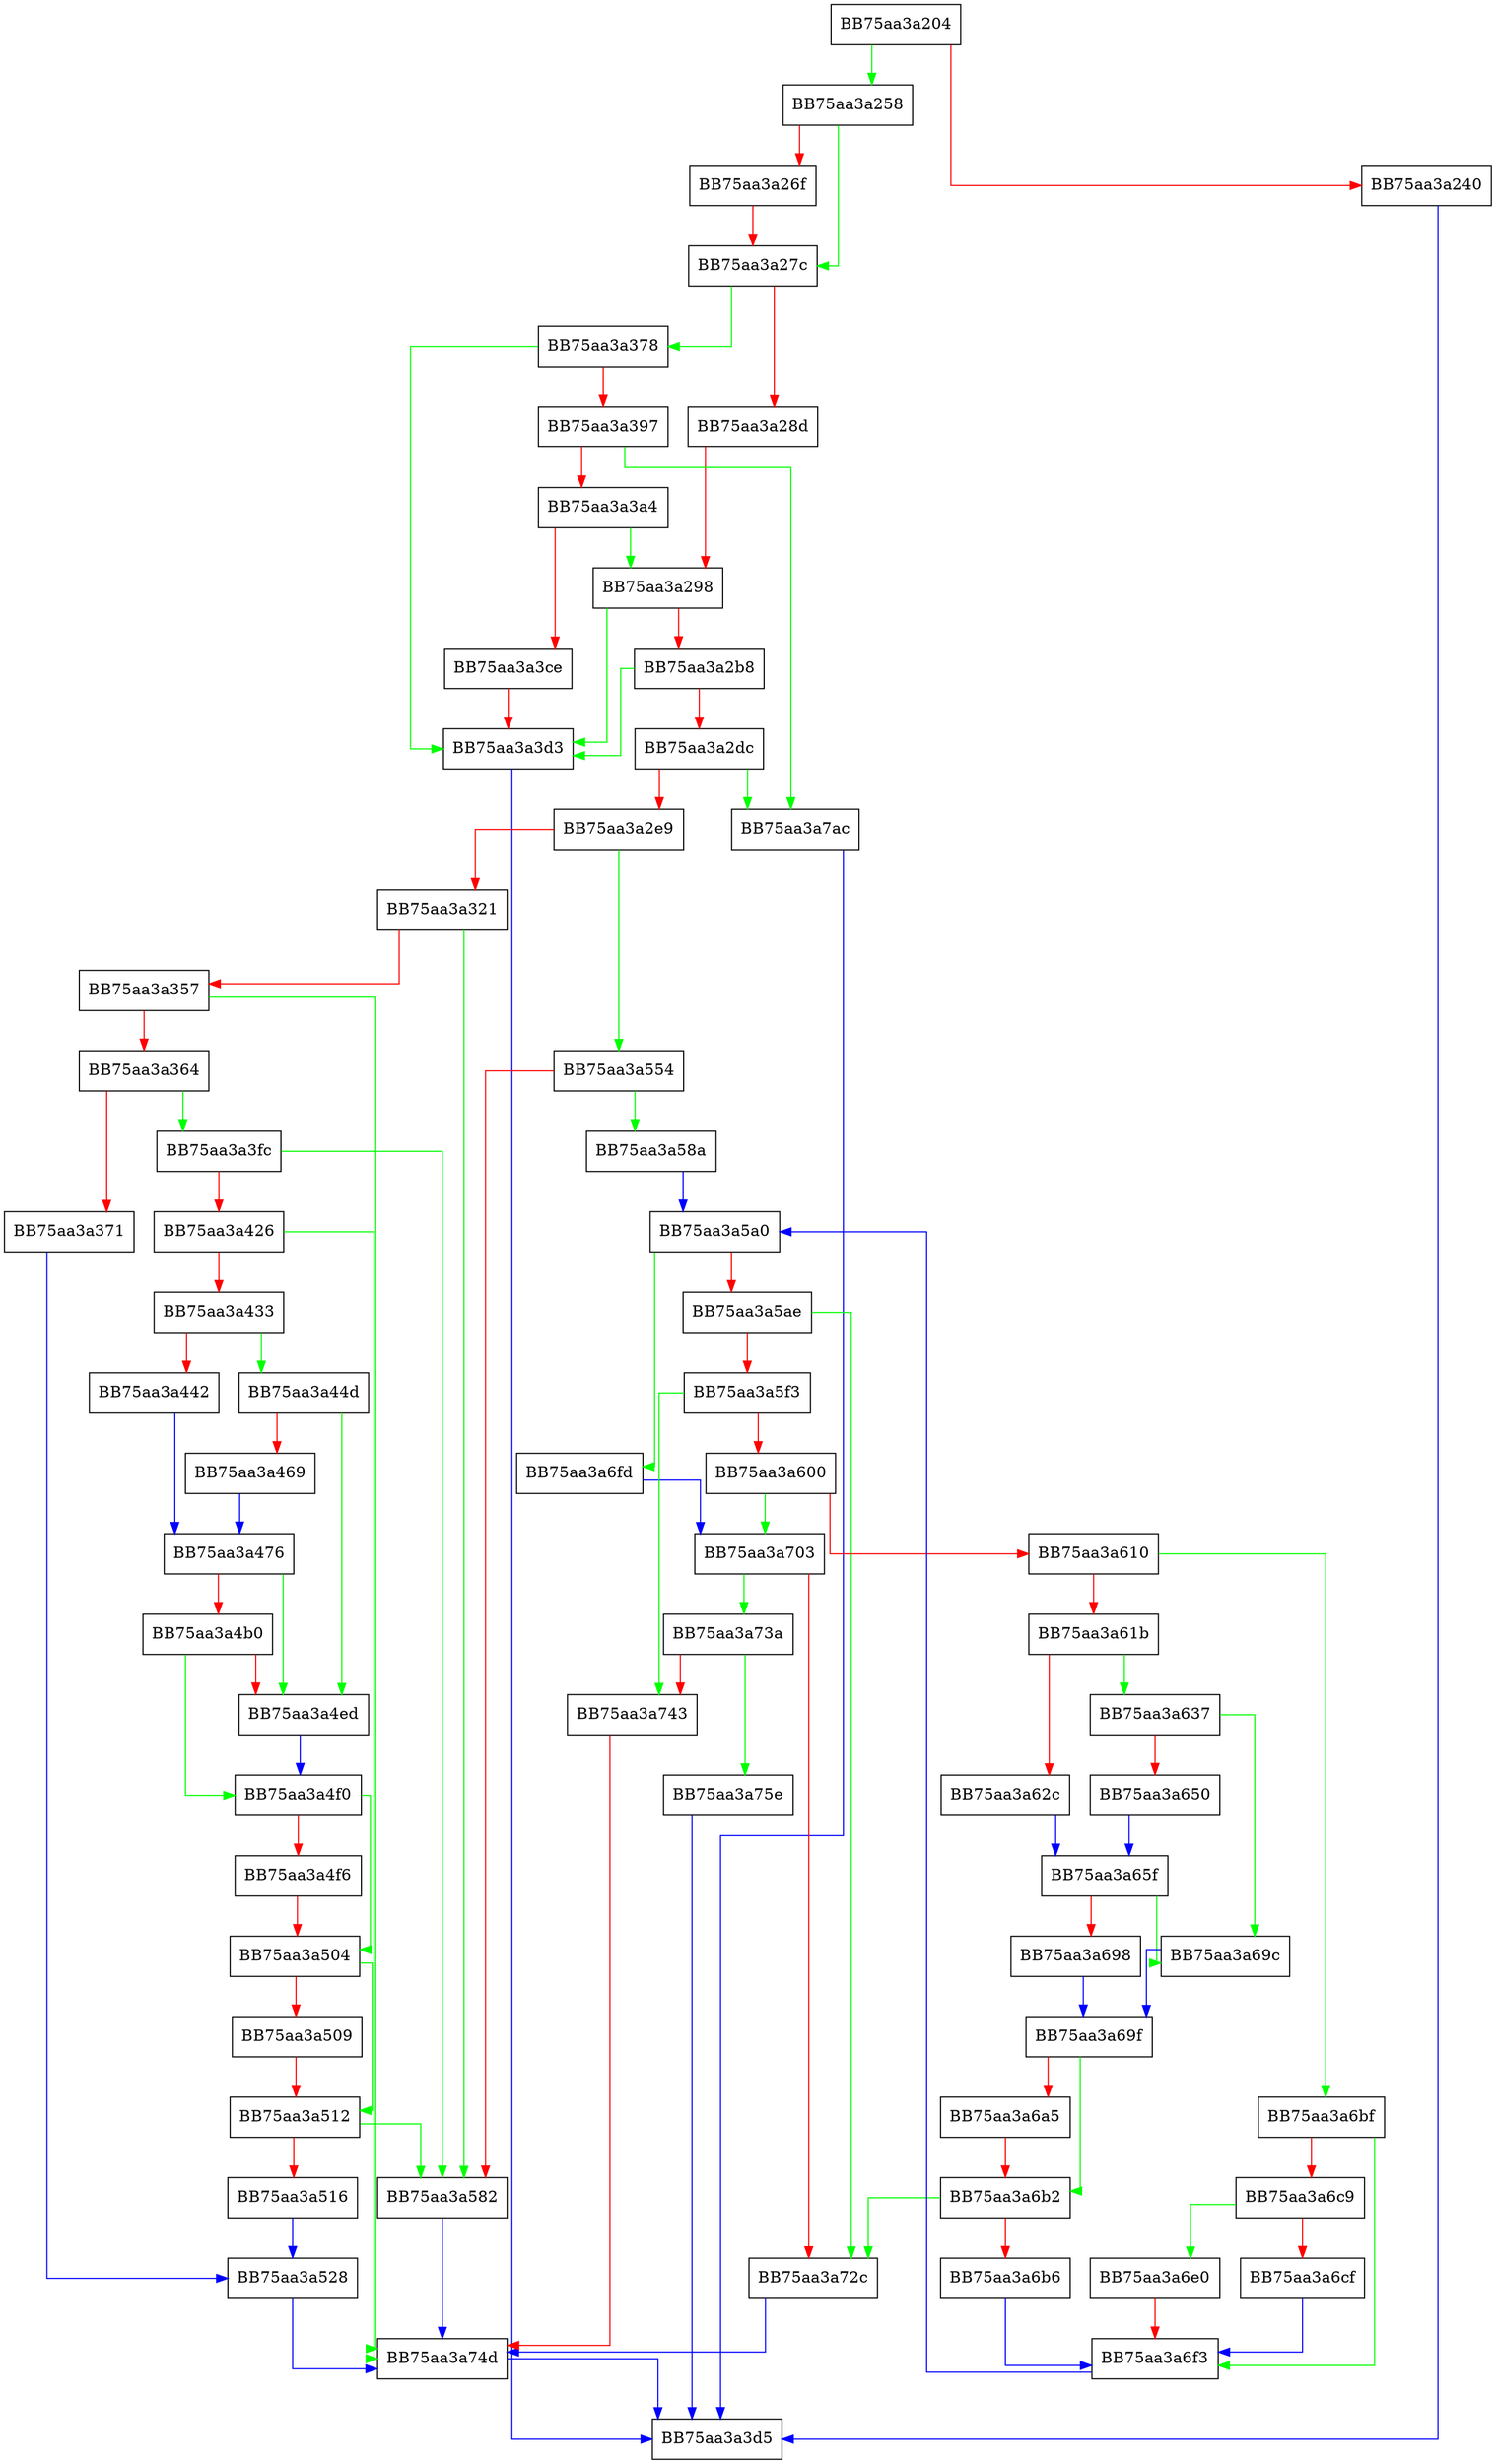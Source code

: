 digraph match {
  node [shape="box"];
  graph [splines=ortho];
  BB75aa3a204 -> BB75aa3a258 [color="green"];
  BB75aa3a204 -> BB75aa3a240 [color="red"];
  BB75aa3a240 -> BB75aa3a3d5 [color="blue"];
  BB75aa3a258 -> BB75aa3a27c [color="green"];
  BB75aa3a258 -> BB75aa3a26f [color="red"];
  BB75aa3a26f -> BB75aa3a27c [color="red"];
  BB75aa3a27c -> BB75aa3a378 [color="green"];
  BB75aa3a27c -> BB75aa3a28d [color="red"];
  BB75aa3a28d -> BB75aa3a298 [color="red"];
  BB75aa3a298 -> BB75aa3a3d3 [color="green"];
  BB75aa3a298 -> BB75aa3a2b8 [color="red"];
  BB75aa3a2b8 -> BB75aa3a3d3 [color="green"];
  BB75aa3a2b8 -> BB75aa3a2dc [color="red"];
  BB75aa3a2dc -> BB75aa3a7ac [color="green"];
  BB75aa3a2dc -> BB75aa3a2e9 [color="red"];
  BB75aa3a2e9 -> BB75aa3a554 [color="green"];
  BB75aa3a2e9 -> BB75aa3a321 [color="red"];
  BB75aa3a321 -> BB75aa3a582 [color="green"];
  BB75aa3a321 -> BB75aa3a357 [color="red"];
  BB75aa3a357 -> BB75aa3a74d [color="green"];
  BB75aa3a357 -> BB75aa3a364 [color="red"];
  BB75aa3a364 -> BB75aa3a3fc [color="green"];
  BB75aa3a364 -> BB75aa3a371 [color="red"];
  BB75aa3a371 -> BB75aa3a528 [color="blue"];
  BB75aa3a378 -> BB75aa3a3d3 [color="green"];
  BB75aa3a378 -> BB75aa3a397 [color="red"];
  BB75aa3a397 -> BB75aa3a7ac [color="green"];
  BB75aa3a397 -> BB75aa3a3a4 [color="red"];
  BB75aa3a3a4 -> BB75aa3a298 [color="green"];
  BB75aa3a3a4 -> BB75aa3a3ce [color="red"];
  BB75aa3a3ce -> BB75aa3a3d3 [color="red"];
  BB75aa3a3d3 -> BB75aa3a3d5 [color="blue"];
  BB75aa3a3fc -> BB75aa3a582 [color="green"];
  BB75aa3a3fc -> BB75aa3a426 [color="red"];
  BB75aa3a426 -> BB75aa3a74d [color="green"];
  BB75aa3a426 -> BB75aa3a433 [color="red"];
  BB75aa3a433 -> BB75aa3a44d [color="green"];
  BB75aa3a433 -> BB75aa3a442 [color="red"];
  BB75aa3a442 -> BB75aa3a476 [color="blue"];
  BB75aa3a44d -> BB75aa3a4ed [color="green"];
  BB75aa3a44d -> BB75aa3a469 [color="red"];
  BB75aa3a469 -> BB75aa3a476 [color="blue"];
  BB75aa3a476 -> BB75aa3a4ed [color="green"];
  BB75aa3a476 -> BB75aa3a4b0 [color="red"];
  BB75aa3a4b0 -> BB75aa3a4f0 [color="green"];
  BB75aa3a4b0 -> BB75aa3a4ed [color="red"];
  BB75aa3a4ed -> BB75aa3a4f0 [color="blue"];
  BB75aa3a4f0 -> BB75aa3a504 [color="green"];
  BB75aa3a4f0 -> BB75aa3a4f6 [color="red"];
  BB75aa3a4f6 -> BB75aa3a504 [color="red"];
  BB75aa3a504 -> BB75aa3a512 [color="green"];
  BB75aa3a504 -> BB75aa3a509 [color="red"];
  BB75aa3a509 -> BB75aa3a512 [color="red"];
  BB75aa3a512 -> BB75aa3a582 [color="green"];
  BB75aa3a512 -> BB75aa3a516 [color="red"];
  BB75aa3a516 -> BB75aa3a528 [color="blue"];
  BB75aa3a528 -> BB75aa3a74d [color="blue"];
  BB75aa3a554 -> BB75aa3a58a [color="green"];
  BB75aa3a554 -> BB75aa3a582 [color="red"];
  BB75aa3a582 -> BB75aa3a74d [color="blue"];
  BB75aa3a58a -> BB75aa3a5a0 [color="blue"];
  BB75aa3a5a0 -> BB75aa3a6fd [color="green"];
  BB75aa3a5a0 -> BB75aa3a5ae [color="red"];
  BB75aa3a5ae -> BB75aa3a72c [color="green"];
  BB75aa3a5ae -> BB75aa3a5f3 [color="red"];
  BB75aa3a5f3 -> BB75aa3a743 [color="green"];
  BB75aa3a5f3 -> BB75aa3a600 [color="red"];
  BB75aa3a600 -> BB75aa3a703 [color="green"];
  BB75aa3a600 -> BB75aa3a610 [color="red"];
  BB75aa3a610 -> BB75aa3a6bf [color="green"];
  BB75aa3a610 -> BB75aa3a61b [color="red"];
  BB75aa3a61b -> BB75aa3a637 [color="green"];
  BB75aa3a61b -> BB75aa3a62c [color="red"];
  BB75aa3a62c -> BB75aa3a65f [color="blue"];
  BB75aa3a637 -> BB75aa3a69c [color="green"];
  BB75aa3a637 -> BB75aa3a650 [color="red"];
  BB75aa3a650 -> BB75aa3a65f [color="blue"];
  BB75aa3a65f -> BB75aa3a69c [color="green"];
  BB75aa3a65f -> BB75aa3a698 [color="red"];
  BB75aa3a698 -> BB75aa3a69f [color="blue"];
  BB75aa3a69c -> BB75aa3a69f [color="blue"];
  BB75aa3a69f -> BB75aa3a6b2 [color="green"];
  BB75aa3a69f -> BB75aa3a6a5 [color="red"];
  BB75aa3a6a5 -> BB75aa3a6b2 [color="red"];
  BB75aa3a6b2 -> BB75aa3a72c [color="green"];
  BB75aa3a6b2 -> BB75aa3a6b6 [color="red"];
  BB75aa3a6b6 -> BB75aa3a6f3 [color="blue"];
  BB75aa3a6bf -> BB75aa3a6f3 [color="green"];
  BB75aa3a6bf -> BB75aa3a6c9 [color="red"];
  BB75aa3a6c9 -> BB75aa3a6e0 [color="green"];
  BB75aa3a6c9 -> BB75aa3a6cf [color="red"];
  BB75aa3a6cf -> BB75aa3a6f3 [color="blue"];
  BB75aa3a6e0 -> BB75aa3a6f3 [color="red"];
  BB75aa3a6f3 -> BB75aa3a5a0 [color="blue"];
  BB75aa3a6fd -> BB75aa3a703 [color="blue"];
  BB75aa3a703 -> BB75aa3a73a [color="green"];
  BB75aa3a703 -> BB75aa3a72c [color="red"];
  BB75aa3a72c -> BB75aa3a74d [color="blue"];
  BB75aa3a73a -> BB75aa3a75e [color="green"];
  BB75aa3a73a -> BB75aa3a743 [color="red"];
  BB75aa3a743 -> BB75aa3a74d [color="red"];
  BB75aa3a74d -> BB75aa3a3d5 [color="blue"];
  BB75aa3a75e -> BB75aa3a3d5 [color="blue"];
  BB75aa3a7ac -> BB75aa3a3d5 [color="blue"];
}